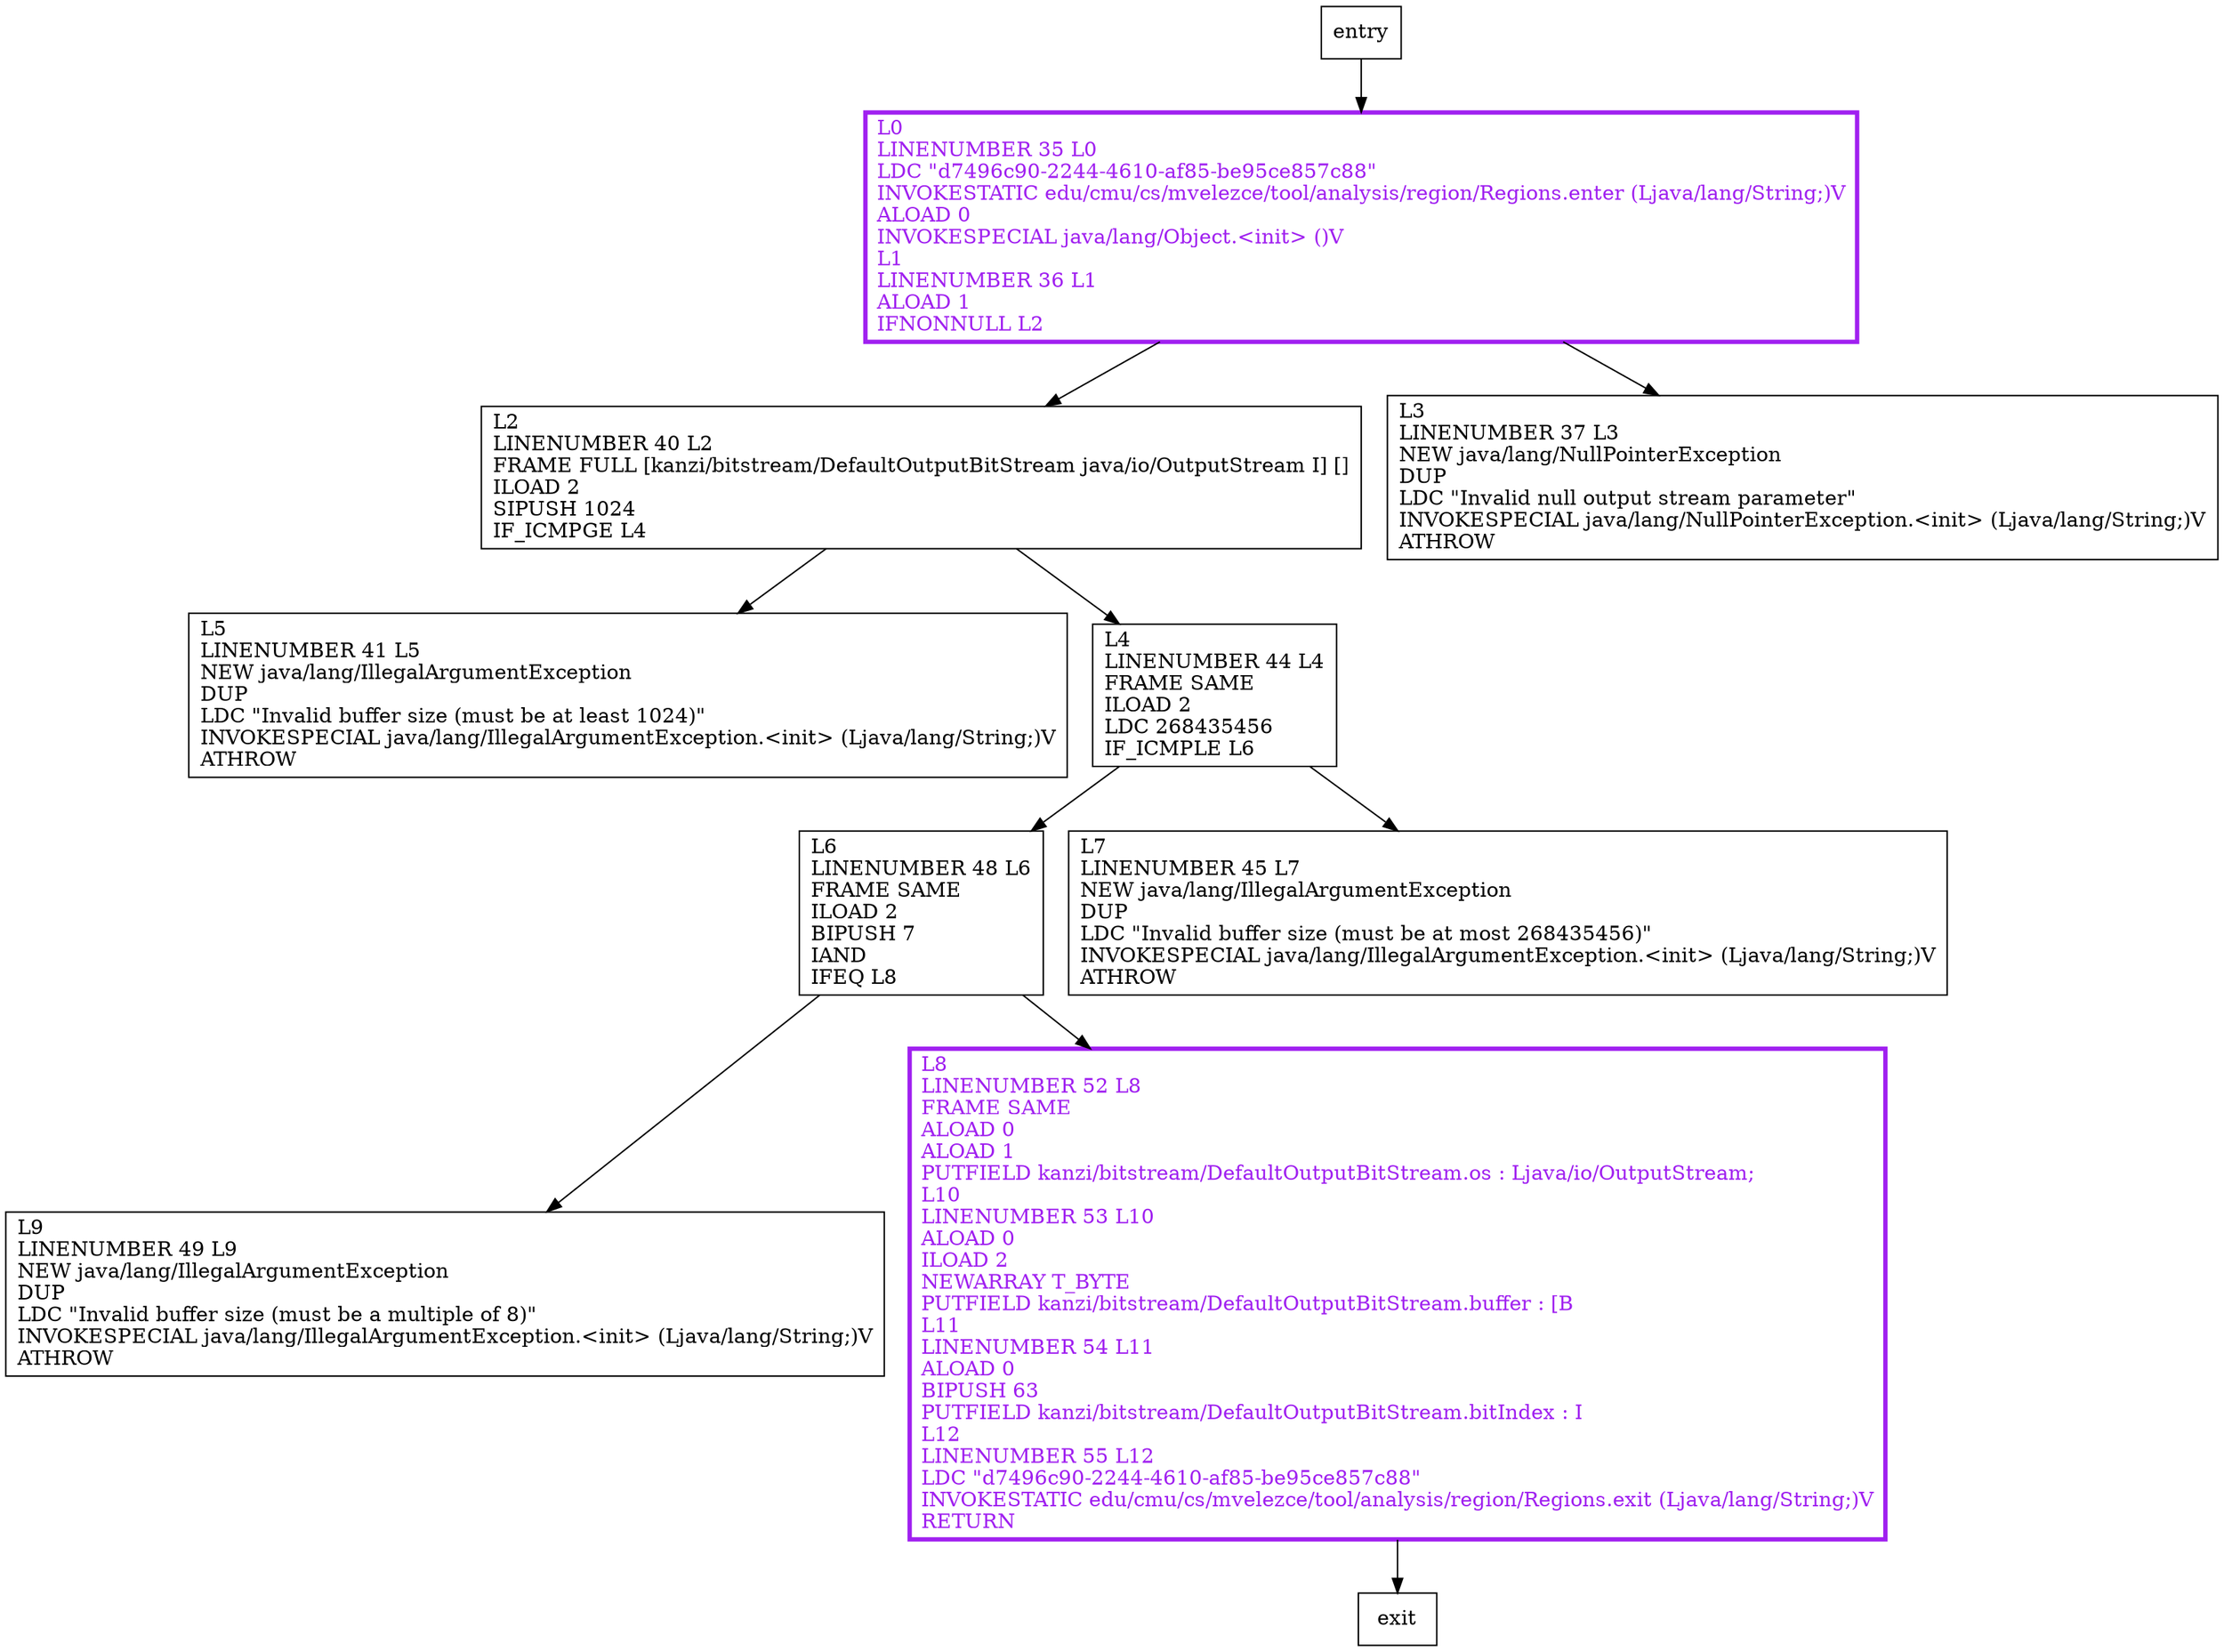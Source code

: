 digraph <init> {
node [shape=record];
1346989688 [label="L6\lLINENUMBER 48 L6\lFRAME SAME\lILOAD 2\lBIPUSH 7\lIAND\lIFEQ L8\l"];
2130351863 [label="L9\lLINENUMBER 49 L9\lNEW java/lang/IllegalArgumentException\lDUP\lLDC \"Invalid buffer size (must be a multiple of 8)\"\lINVOKESPECIAL java/lang/IllegalArgumentException.\<init\> (Ljava/lang/String;)V\lATHROW\l"];
509708083 [label="L2\lLINENUMBER 40 L2\lFRAME FULL [kanzi/bitstream/DefaultOutputBitStream java/io/OutputStream I] []\lILOAD 2\lSIPUSH 1024\lIF_ICMPGE L4\l"];
1115894020 [label="L5\lLINENUMBER 41 L5\lNEW java/lang/IllegalArgumentException\lDUP\lLDC \"Invalid buffer size (must be at least 1024)\"\lINVOKESPECIAL java/lang/IllegalArgumentException.\<init\> (Ljava/lang/String;)V\lATHROW\l"];
1618968896 [label="L7\lLINENUMBER 45 L7\lNEW java/lang/IllegalArgumentException\lDUP\lLDC \"Invalid buffer size (must be at most 268435456)\"\lINVOKESPECIAL java/lang/IllegalArgumentException.\<init\> (Ljava/lang/String;)V\lATHROW\l"];
49872157 [label="L4\lLINENUMBER 44 L4\lFRAME SAME\lILOAD 2\lLDC 268435456\lIF_ICMPLE L6\l"];
2001137569 [label="L0\lLINENUMBER 35 L0\lLDC \"d7496c90-2244-4610-af85-be95ce857c88\"\lINVOKESTATIC edu/cmu/cs/mvelezce/tool/analysis/region/Regions.enter (Ljava/lang/String;)V\lALOAD 0\lINVOKESPECIAL java/lang/Object.\<init\> ()V\lL1\lLINENUMBER 36 L1\lALOAD 1\lIFNONNULL L2\l"];
1461515090 [label="L3\lLINENUMBER 37 L3\lNEW java/lang/NullPointerException\lDUP\lLDC \"Invalid null output stream parameter\"\lINVOKESPECIAL java/lang/NullPointerException.\<init\> (Ljava/lang/String;)V\lATHROW\l"];
623548487 [label="L8\lLINENUMBER 52 L8\lFRAME SAME\lALOAD 0\lALOAD 1\lPUTFIELD kanzi/bitstream/DefaultOutputBitStream.os : Ljava/io/OutputStream;\lL10\lLINENUMBER 53 L10\lALOAD 0\lILOAD 2\lNEWARRAY T_BYTE\lPUTFIELD kanzi/bitstream/DefaultOutputBitStream.buffer : [B\lL11\lLINENUMBER 54 L11\lALOAD 0\lBIPUSH 63\lPUTFIELD kanzi/bitstream/DefaultOutputBitStream.bitIndex : I\lL12\lLINENUMBER 55 L12\lLDC \"d7496c90-2244-4610-af85-be95ce857c88\"\lINVOKESTATIC edu/cmu/cs/mvelezce/tool/analysis/region/Regions.exit (Ljava/lang/String;)V\lRETURN\l"];
entry;
exit;
entry -> 2001137569;
1346989688 -> 2130351863;
1346989688 -> 623548487;
509708083 -> 1115894020;
509708083 -> 49872157;
49872157 -> 1346989688;
49872157 -> 1618968896;
2001137569 -> 509708083;
2001137569 -> 1461515090;
623548487 -> exit;
2001137569[fontcolor="purple", penwidth=3, color="purple"];
623548487[fontcolor="purple", penwidth=3, color="purple"];
}
